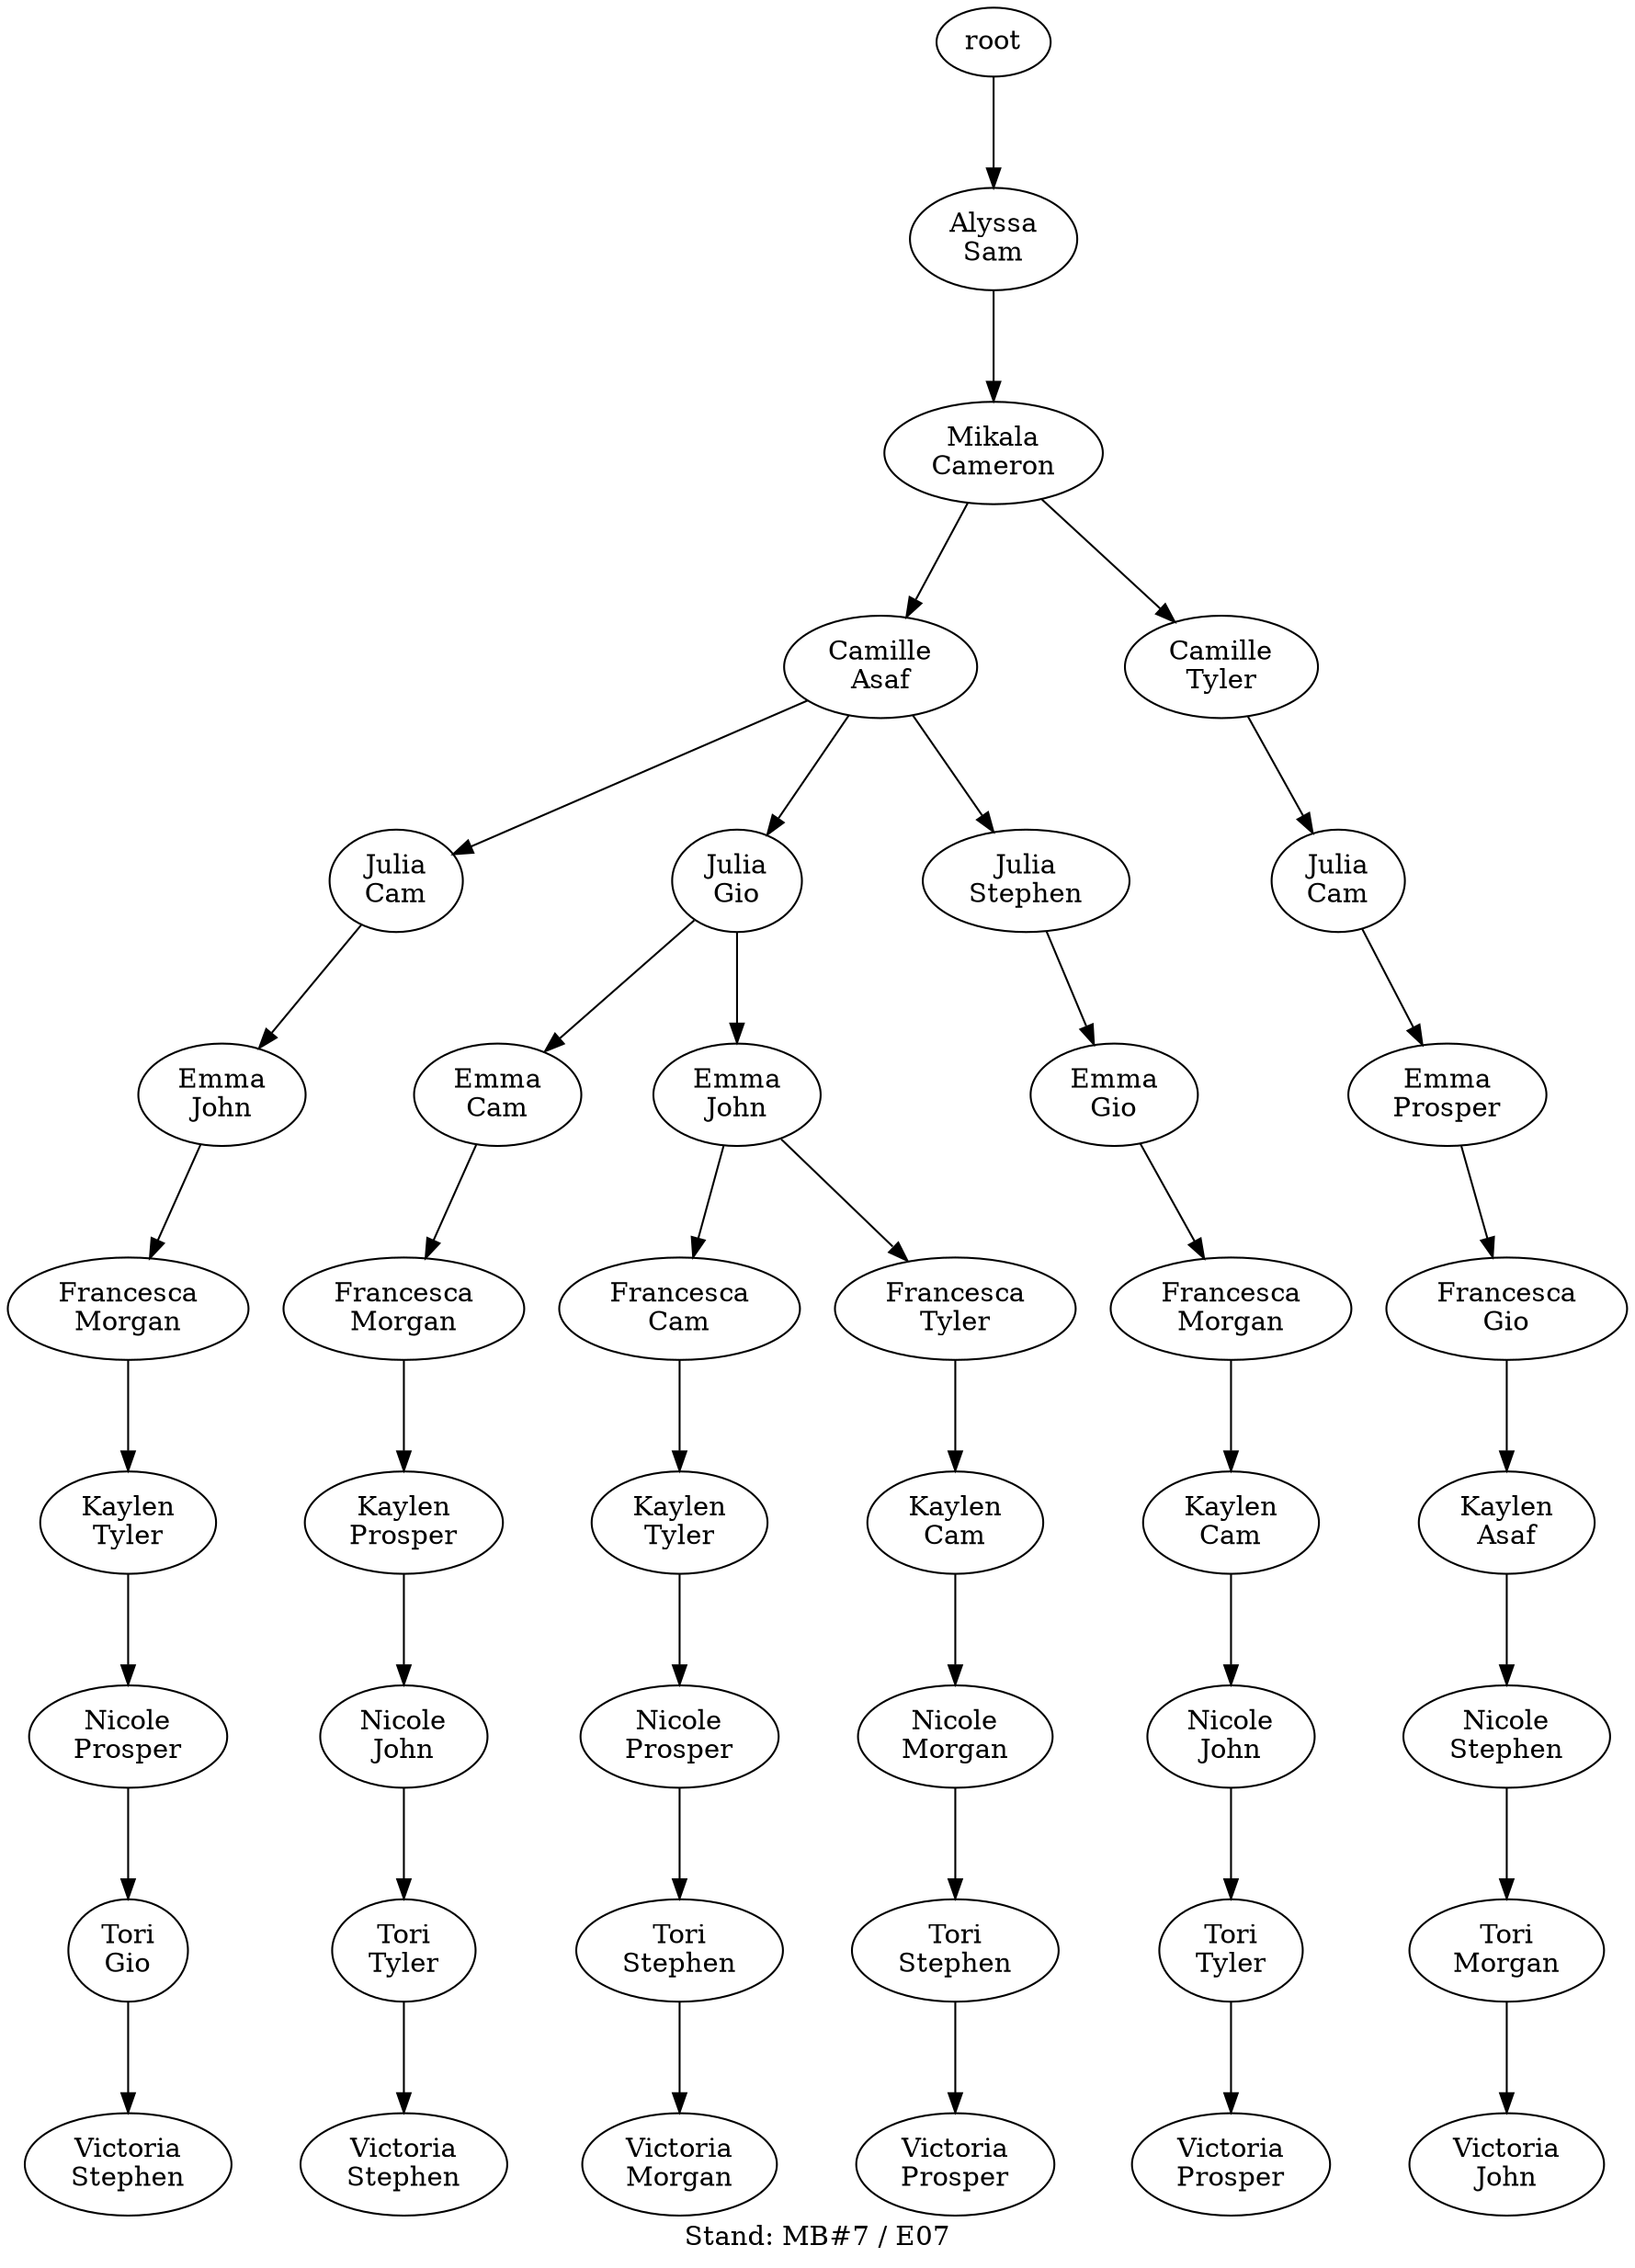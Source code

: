 digraph D { labelloc="b"; label="Stand: MB#7 / E07"; ranksep=0.8;
"root/7"[label="Alyssa\nSam"]
"root" -> "root/7";
"root/7/2"[label="Mikala\nCameron"]
"root/7" -> "root/7/2";
"root/7/2/0"[label="Camille\nAsaf"]
"root/7/2" -> "root/7/2/0";
"root/7/2/0/1"[label="Julia\nCam"]
"root/7/2/0" -> "root/7/2/0/1";
"root/7/2/0/1/4"[label="Emma\nJohn"]
"root/7/2/0/1" -> "root/7/2/0/1/4";
"root/7/2/0/1/4/5"[label="Francesca\nMorgan"]
"root/7/2/0/1/4" -> "root/7/2/0/1/4/5";
"root/7/2/0/1/4/5/9"[label="Kaylen\nTyler"]
"root/7/2/0/1/4/5" -> "root/7/2/0/1/4/5/9";
"root/7/2/0/1/4/5/9/6"[label="Nicole\nProsper"]
"root/7/2/0/1/4/5/9" -> "root/7/2/0/1/4/5/9/6";
"root/7/2/0/1/4/5/9/6/3"[label="Tori\nGio"]
"root/7/2/0/1/4/5/9/6" -> "root/7/2/0/1/4/5/9/6/3";
"root/7/2/0/1/4/5/9/6/3/8"[label="Victoria\nStephen"]
"root/7/2/0/1/4/5/9/6/3" -> "root/7/2/0/1/4/5/9/6/3/8";
"root/7/2/0/3"[label="Julia\nGio"]
"root/7/2/0" -> "root/7/2/0/3";
"root/7/2/0/3/1"[label="Emma\nCam"]
"root/7/2/0/3" -> "root/7/2/0/3/1";
"root/7/2/0/3/1/5"[label="Francesca\nMorgan"]
"root/7/2/0/3/1" -> "root/7/2/0/3/1/5";
"root/7/2/0/3/1/5/6"[label="Kaylen\nProsper"]
"root/7/2/0/3/1/5" -> "root/7/2/0/3/1/5/6";
"root/7/2/0/3/1/5/6/4"[label="Nicole\nJohn"]
"root/7/2/0/3/1/5/6" -> "root/7/2/0/3/1/5/6/4";
"root/7/2/0/3/1/5/6/4/9"[label="Tori\nTyler"]
"root/7/2/0/3/1/5/6/4" -> "root/7/2/0/3/1/5/6/4/9";
"root/7/2/0/3/1/5/6/4/9/8"[label="Victoria\nStephen"]
"root/7/2/0/3/1/5/6/4/9" -> "root/7/2/0/3/1/5/6/4/9/8";
"root/7/2/9"[label="Camille\nTyler"]
"root/7/2" -> "root/7/2/9";
"root/7/2/9/1"[label="Julia\nCam"]
"root/7/2/9" -> "root/7/2/9/1";
"root/7/2/9/1/6"[label="Emma\nProsper"]
"root/7/2/9/1" -> "root/7/2/9/1/6";
"root/7/2/9/1/6/3"[label="Francesca\nGio"]
"root/7/2/9/1/6" -> "root/7/2/9/1/6/3";
"root/7/2/9/1/6/3/0"[label="Kaylen\nAsaf"]
"root/7/2/9/1/6/3" -> "root/7/2/9/1/6/3/0";
"root/7/2/9/1/6/3/0/8"[label="Nicole\nStephen"]
"root/7/2/9/1/6/3/0" -> "root/7/2/9/1/6/3/0/8";
"root/7/2/9/1/6/3/0/8/5"[label="Tori\nMorgan"]
"root/7/2/9/1/6/3/0/8" -> "root/7/2/9/1/6/3/0/8/5";
"root/7/2/9/1/6/3/0/8/5/4"[label="Victoria\nJohn"]
"root/7/2/9/1/6/3/0/8/5" -> "root/7/2/9/1/6/3/0/8/5/4";
"root/7/2/0/3/4"[label="Emma\nJohn"]
"root/7/2/0/3" -> "root/7/2/0/3/4";
"root/7/2/0/3/4/1"[label="Francesca\nCam"]
"root/7/2/0/3/4" -> "root/7/2/0/3/4/1";
"root/7/2/0/3/4/1/9"[label="Kaylen\nTyler"]
"root/7/2/0/3/4/1" -> "root/7/2/0/3/4/1/9";
"root/7/2/0/3/4/1/9/6"[label="Nicole\nProsper"]
"root/7/2/0/3/4/1/9" -> "root/7/2/0/3/4/1/9/6";
"root/7/2/0/3/4/1/9/6/8"[label="Tori\nStephen"]
"root/7/2/0/3/4/1/9/6" -> "root/7/2/0/3/4/1/9/6/8";
"root/7/2/0/3/4/1/9/6/8/5"[label="Victoria\nMorgan"]
"root/7/2/0/3/4/1/9/6/8" -> "root/7/2/0/3/4/1/9/6/8/5";
"root/7/2/0/3/4/9"[label="Francesca\nTyler"]
"root/7/2/0/3/4" -> "root/7/2/0/3/4/9";
"root/7/2/0/3/4/9/1"[label="Kaylen\nCam"]
"root/7/2/0/3/4/9" -> "root/7/2/0/3/4/9/1";
"root/7/2/0/3/4/9/1/5"[label="Nicole\nMorgan"]
"root/7/2/0/3/4/9/1" -> "root/7/2/0/3/4/9/1/5";
"root/7/2/0/3/4/9/1/5/8"[label="Tori\nStephen"]
"root/7/2/0/3/4/9/1/5" -> "root/7/2/0/3/4/9/1/5/8";
"root/7/2/0/3/4/9/1/5/8/6"[label="Victoria\nProsper"]
"root/7/2/0/3/4/9/1/5/8" -> "root/7/2/0/3/4/9/1/5/8/6";
"root/7/2/0/8"[label="Julia\nStephen"]
"root/7/2/0" -> "root/7/2/0/8";
"root/7/2/0/8/3"[label="Emma\nGio"]
"root/7/2/0/8" -> "root/7/2/0/8/3";
"root/7/2/0/8/3/5"[label="Francesca\nMorgan"]
"root/7/2/0/8/3" -> "root/7/2/0/8/3/5";
"root/7/2/0/8/3/5/1"[label="Kaylen\nCam"]
"root/7/2/0/8/3/5" -> "root/7/2/0/8/3/5/1";
"root/7/2/0/8/3/5/1/4"[label="Nicole\nJohn"]
"root/7/2/0/8/3/5/1" -> "root/7/2/0/8/3/5/1/4";
"root/7/2/0/8/3/5/1/4/9"[label="Tori\nTyler"]
"root/7/2/0/8/3/5/1/4" -> "root/7/2/0/8/3/5/1/4/9";
"root/7/2/0/8/3/5/1/4/9/6"[label="Victoria\nProsper"]
"root/7/2/0/8/3/5/1/4/9" -> "root/7/2/0/8/3/5/1/4/9/6";
}
